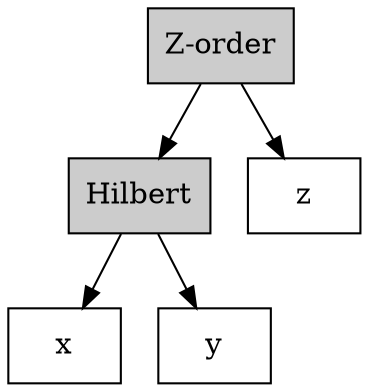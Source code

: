 digraph G {
  node [ shape="rectangle" style="filled" fillcolor="#FFFFFF" ]

  Z0 -> H1
  Z0 -> z
  H1 -> x
  H1 -> y

  Z0 [ label="Z-order" fillcolor="#CCCCCC" ]
  H1 [ label="Hilbert" fillcolor="#CCCCCC" ]
}
